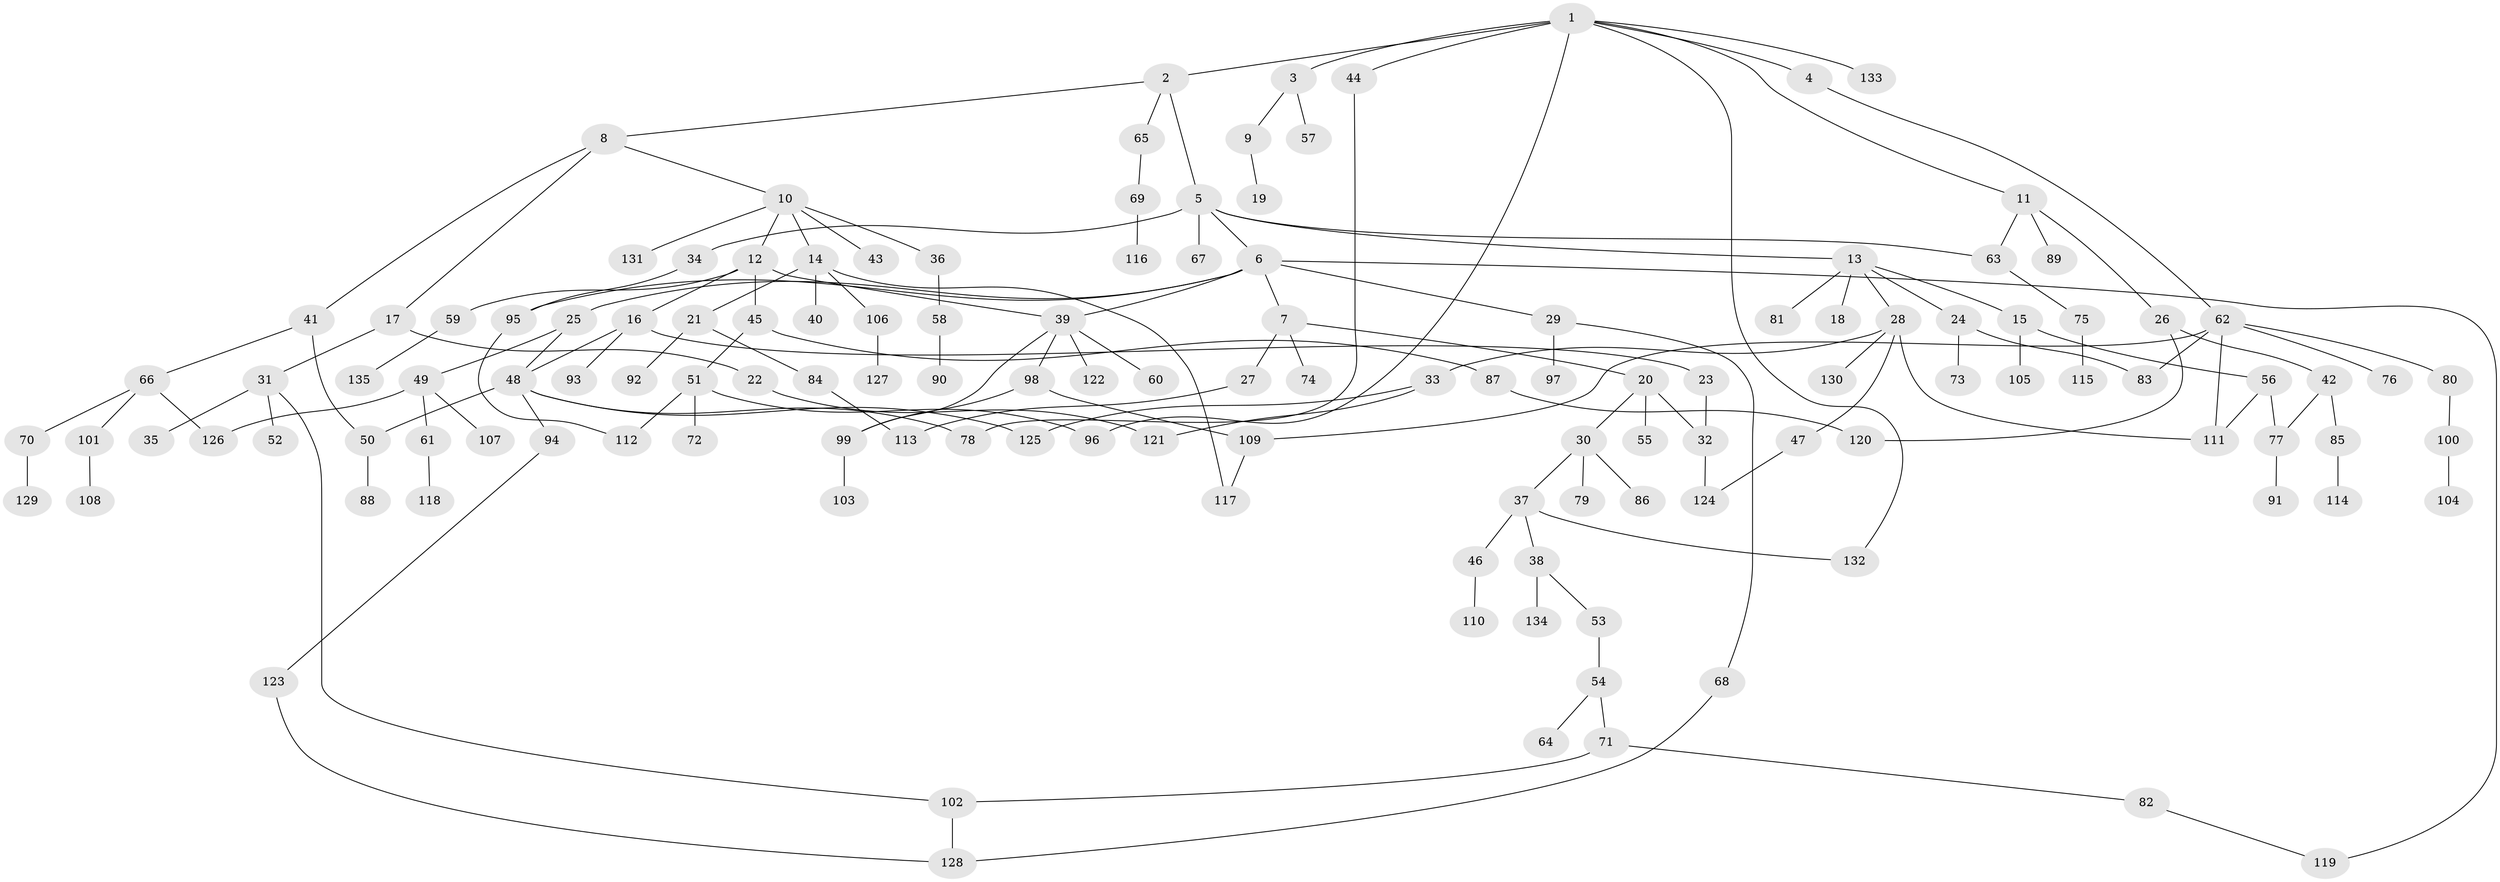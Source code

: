 // Generated by graph-tools (version 1.1) at 2025/13/03/09/25 04:13:39]
// undirected, 135 vertices, 161 edges
graph export_dot {
graph [start="1"]
  node [color=gray90,style=filled];
  1;
  2;
  3;
  4;
  5;
  6;
  7;
  8;
  9;
  10;
  11;
  12;
  13;
  14;
  15;
  16;
  17;
  18;
  19;
  20;
  21;
  22;
  23;
  24;
  25;
  26;
  27;
  28;
  29;
  30;
  31;
  32;
  33;
  34;
  35;
  36;
  37;
  38;
  39;
  40;
  41;
  42;
  43;
  44;
  45;
  46;
  47;
  48;
  49;
  50;
  51;
  52;
  53;
  54;
  55;
  56;
  57;
  58;
  59;
  60;
  61;
  62;
  63;
  64;
  65;
  66;
  67;
  68;
  69;
  70;
  71;
  72;
  73;
  74;
  75;
  76;
  77;
  78;
  79;
  80;
  81;
  82;
  83;
  84;
  85;
  86;
  87;
  88;
  89;
  90;
  91;
  92;
  93;
  94;
  95;
  96;
  97;
  98;
  99;
  100;
  101;
  102;
  103;
  104;
  105;
  106;
  107;
  108;
  109;
  110;
  111;
  112;
  113;
  114;
  115;
  116;
  117;
  118;
  119;
  120;
  121;
  122;
  123;
  124;
  125;
  126;
  127;
  128;
  129;
  130;
  131;
  132;
  133;
  134;
  135;
  1 -- 2;
  1 -- 3;
  1 -- 4;
  1 -- 11;
  1 -- 44;
  1 -- 96;
  1 -- 132;
  1 -- 133;
  2 -- 5;
  2 -- 8;
  2 -- 65;
  3 -- 9;
  3 -- 57;
  4 -- 62;
  5 -- 6;
  5 -- 13;
  5 -- 34;
  5 -- 67;
  5 -- 63;
  6 -- 7;
  6 -- 25;
  6 -- 29;
  6 -- 39;
  6 -- 95;
  6 -- 119;
  7 -- 20;
  7 -- 27;
  7 -- 74;
  8 -- 10;
  8 -- 17;
  8 -- 41;
  9 -- 19;
  10 -- 12;
  10 -- 14;
  10 -- 36;
  10 -- 43;
  10 -- 131;
  11 -- 26;
  11 -- 63;
  11 -- 89;
  12 -- 16;
  12 -- 45;
  12 -- 59;
  12 -- 39;
  13 -- 15;
  13 -- 18;
  13 -- 24;
  13 -- 28;
  13 -- 81;
  14 -- 21;
  14 -- 40;
  14 -- 106;
  14 -- 117;
  15 -- 56;
  15 -- 105;
  16 -- 23;
  16 -- 48;
  16 -- 93;
  17 -- 22;
  17 -- 31;
  20 -- 30;
  20 -- 32;
  20 -- 55;
  21 -- 84;
  21 -- 92;
  22 -- 121;
  23 -- 32;
  24 -- 73;
  24 -- 83;
  25 -- 49;
  25 -- 48;
  26 -- 42;
  26 -- 120;
  27 -- 113;
  28 -- 33;
  28 -- 47;
  28 -- 111;
  28 -- 130;
  29 -- 68;
  29 -- 97;
  30 -- 37;
  30 -- 79;
  30 -- 86;
  31 -- 35;
  31 -- 52;
  31 -- 102;
  32 -- 124;
  33 -- 125;
  33 -- 121;
  34 -- 95;
  36 -- 58;
  37 -- 38;
  37 -- 46;
  37 -- 132;
  38 -- 53;
  38 -- 134;
  39 -- 60;
  39 -- 98;
  39 -- 122;
  39 -- 99;
  41 -- 66;
  41 -- 50;
  42 -- 77;
  42 -- 85;
  44 -- 78;
  45 -- 51;
  45 -- 87;
  46 -- 110;
  47 -- 124;
  48 -- 50;
  48 -- 78;
  48 -- 94;
  48 -- 125;
  49 -- 61;
  49 -- 107;
  49 -- 126;
  50 -- 88;
  51 -- 72;
  51 -- 112;
  51 -- 96;
  53 -- 54;
  54 -- 64;
  54 -- 71;
  56 -- 111;
  56 -- 77;
  58 -- 90;
  59 -- 135;
  61 -- 118;
  62 -- 76;
  62 -- 80;
  62 -- 109;
  62 -- 111;
  62 -- 83;
  63 -- 75;
  65 -- 69;
  66 -- 70;
  66 -- 101;
  66 -- 126;
  68 -- 128;
  69 -- 116;
  70 -- 129;
  71 -- 82;
  71 -- 102;
  75 -- 115;
  77 -- 91;
  80 -- 100;
  82 -- 119;
  84 -- 113;
  85 -- 114;
  87 -- 120;
  94 -- 123;
  95 -- 112;
  98 -- 99;
  98 -- 109;
  99 -- 103;
  100 -- 104;
  101 -- 108;
  102 -- 128;
  106 -- 127;
  109 -- 117;
  123 -- 128;
}
